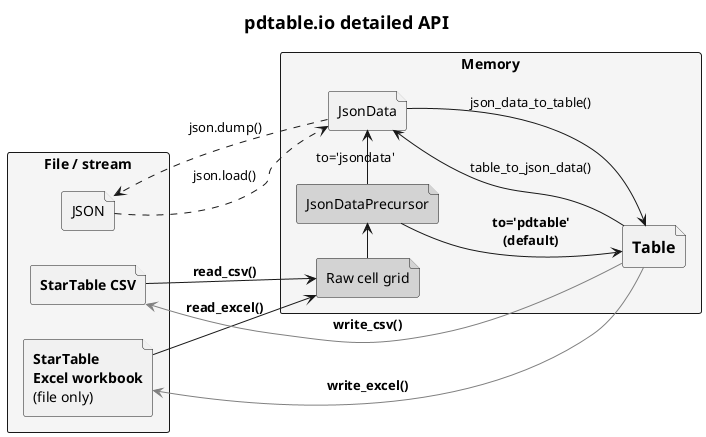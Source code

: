 @startuml io_detailed

title = pdtable.io detailed API

skinparam {
    ArrowFontName Consolas
}

left to right direction

rectangle files as "File / stream" #WhiteSmoke {
    file csv as "<b>StarTable CSV"
    file xl as "<b>StarTable\n<b>Excel workbook\n(file only)"
    file json as "JSON"
}

rectangle memory as "Memory" #WhiteSmoke {
    file table as "==Table"
    file cellgrid as "Raw cell grid" #LightGray
    file prejson as "JsonDataPrecursor" #LightGray
    file jsondata as "JsonData"
}

csv --> cellgrid : <b>read_csv()
xl --> cellgrid : <b>read_excel()

cellgrid -> prejson
prejson -> jsondata : to='jsondata'
prejson --> table : <b>to='pdtable'\n<b>(default)

json ..> jsondata : json.load()
jsondata ..> json : json.dump()

jsondata --> table : json_data_to_table()
jsondata <-- table : table_to_json_data()

csv <-- table #Gray : <b>write_csv()
xl <-- table #Gray : <b>write_excel()

@enduml

